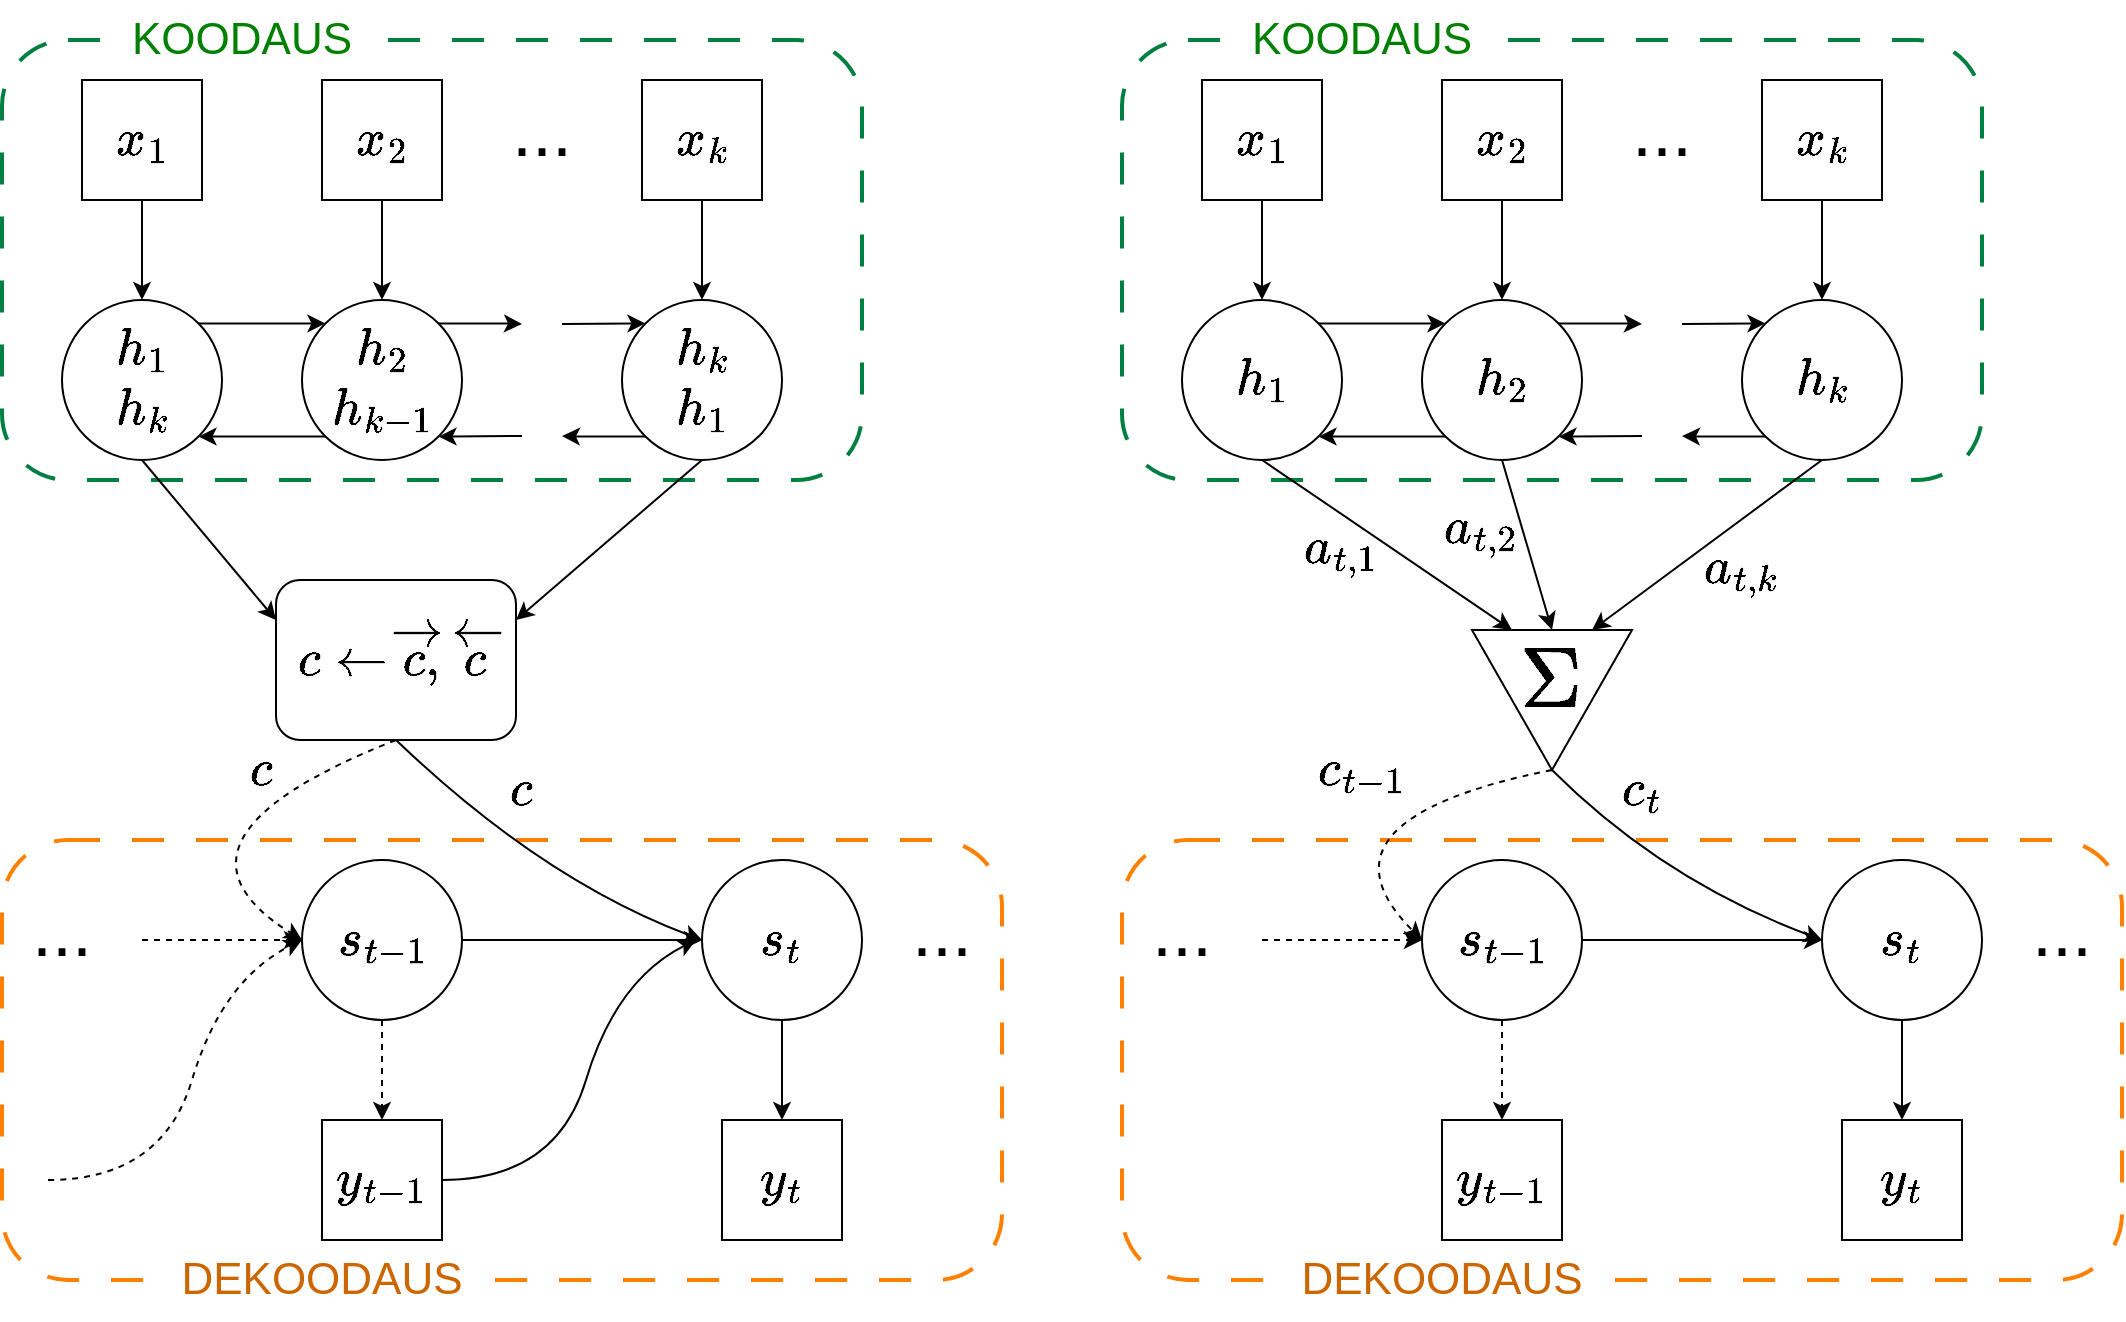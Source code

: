 <mxfile version="21.1.4" type="github">
  <diagram name="Sivu-1" id="yN03_GWLSGMEfT3TjBCk">
    <mxGraphModel dx="1588" dy="844" grid="1" gridSize="10" guides="1" tooltips="1" connect="1" arrows="1" fold="1" page="1" pageScale="1" pageWidth="827" pageHeight="1169" math="1" shadow="0">
      <root>
        <mxCell id="0" />
        <mxCell id="1" parent="0" />
        <mxCell id="dgrJLuENhJAnlbSne9Uu-64" value="" style="rounded=1;whiteSpace=wrap;html=1;dashed=1;dashPattern=8 8;strokeColor=#ff8000;strokeWidth=2;fontSize=22;fillColor=none;" parent="1" vertex="1">
          <mxGeometry x="600" y="460" width="500" height="220" as="geometry" />
        </mxCell>
        <mxCell id="dgrJLuENhJAnlbSne9Uu-67" value="DEKOODAUS" style="text;html=1;strokeColor=none;fillColor=default;align=center;verticalAlign=middle;whiteSpace=wrap;rounded=0;fontSize=22;fontColor=#CC6600;" parent="1" vertex="1">
          <mxGeometry x="680" y="660" width="160" height="40" as="geometry" />
        </mxCell>
        <mxCell id="dgrJLuENhJAnlbSne9Uu-61" value="" style="rounded=1;whiteSpace=wrap;html=1;fontSize=22;dashed=1;dashPattern=8 8;strokeWidth=2;strokeColor=#008040;fillColor=none;" parent="1" vertex="1">
          <mxGeometry x="600" y="60" width="430" height="220" as="geometry" />
        </mxCell>
        <mxCell id="dgrJLuENhJAnlbSne9Uu-65" value="KOODAUS" style="text;html=1;strokeColor=none;fillColor=default;align=center;verticalAlign=middle;whiteSpace=wrap;rounded=0;fontSize=22;fontColor=#008000;" parent="1" vertex="1">
          <mxGeometry x="660" y="40" width="120" height="40" as="geometry" />
        </mxCell>
        <mxCell id="dgrJLuENhJAnlbSne9Uu-13" style="edgeStyle=orthogonalEdgeStyle;rounded=0;orthogonalLoop=1;jettySize=auto;html=1;exitX=1;exitY=0.5;exitDx=0;exitDy=0;entryX=1;entryY=0.5;entryDx=0;entryDy=0;entryPerimeter=0;fontSize=22;" parent="1" source="dgrJLuENhJAnlbSne9Uu-1" target="dgrJLuENhJAnlbSne9Uu-1" edge="1">
          <mxGeometry relative="1" as="geometry" />
        </mxCell>
        <mxCell id="dgrJLuENhJAnlbSne9Uu-19" style="edgeStyle=orthogonalEdgeStyle;rounded=0;orthogonalLoop=1;jettySize=auto;html=1;exitX=1;exitY=0;exitDx=0;exitDy=0;entryX=0;entryY=0;entryDx=0;entryDy=0;fontSize=22;" parent="1" source="dgrJLuENhJAnlbSne9Uu-1" target="dgrJLuENhJAnlbSne9Uu-2" edge="1">
          <mxGeometry relative="1" as="geometry" />
        </mxCell>
        <mxCell id="dgrJLuENhJAnlbSne9Uu-1" value="" style="ellipse;whiteSpace=wrap;html=1;aspect=fixed;fontSize=22;" parent="1" vertex="1">
          <mxGeometry x="630" y="190" width="80" height="80" as="geometry" />
        </mxCell>
        <mxCell id="dgrJLuENhJAnlbSne9Uu-20" style="edgeStyle=orthogonalEdgeStyle;rounded=0;orthogonalLoop=1;jettySize=auto;html=1;exitX=0;exitY=1;exitDx=0;exitDy=0;entryX=1;entryY=1;entryDx=0;entryDy=0;fontSize=22;" parent="1" source="dgrJLuENhJAnlbSne9Uu-2" target="dgrJLuENhJAnlbSne9Uu-1" edge="1">
          <mxGeometry relative="1" as="geometry" />
        </mxCell>
        <mxCell id="dgrJLuENhJAnlbSne9Uu-21" style="edgeStyle=orthogonalEdgeStyle;rounded=0;orthogonalLoop=1;jettySize=auto;html=1;exitX=1;exitY=0;exitDx=0;exitDy=0;fontSize=22;" parent="1" source="dgrJLuENhJAnlbSne9Uu-2" edge="1">
          <mxGeometry relative="1" as="geometry">
            <mxPoint x="860" y="202" as="targetPoint" />
          </mxGeometry>
        </mxCell>
        <mxCell id="dgrJLuENhJAnlbSne9Uu-2" value="" style="ellipse;whiteSpace=wrap;html=1;aspect=fixed;fontSize=22;" parent="1" vertex="1">
          <mxGeometry x="750" y="190" width="80" height="80" as="geometry" />
        </mxCell>
        <mxCell id="dgrJLuENhJAnlbSne9Uu-29" style="edgeStyle=orthogonalEdgeStyle;rounded=0;orthogonalLoop=1;jettySize=auto;html=1;exitX=0.5;exitY=1;exitDx=0;exitDy=0;entryX=0.5;entryY=0;entryDx=0;entryDy=0;fontSize=36;dashed=1;" parent="1" source="dgrJLuENhJAnlbSne9Uu-4" target="dgrJLuENhJAnlbSne9Uu-10" edge="1">
          <mxGeometry relative="1" as="geometry" />
        </mxCell>
        <mxCell id="dgrJLuENhJAnlbSne9Uu-31" style="edgeStyle=orthogonalEdgeStyle;rounded=0;orthogonalLoop=1;jettySize=auto;html=1;exitX=1;exitY=0.5;exitDx=0;exitDy=0;entryX=0;entryY=0.5;entryDx=0;entryDy=0;fontSize=36;" parent="1" source="dgrJLuENhJAnlbSne9Uu-4" target="dgrJLuENhJAnlbSne9Uu-5" edge="1">
          <mxGeometry relative="1" as="geometry" />
        </mxCell>
        <mxCell id="dgrJLuENhJAnlbSne9Uu-4" value="" style="ellipse;whiteSpace=wrap;html=1;aspect=fixed;" parent="1" vertex="1">
          <mxGeometry x="750" y="470" width="80" height="80" as="geometry" />
        </mxCell>
        <mxCell id="dgrJLuENhJAnlbSne9Uu-30" style="edgeStyle=orthogonalEdgeStyle;rounded=0;orthogonalLoop=1;jettySize=auto;html=1;exitX=0.5;exitY=1;exitDx=0;exitDy=0;entryX=0.5;entryY=0;entryDx=0;entryDy=0;fontSize=36;" parent="1" source="dgrJLuENhJAnlbSne9Uu-5" target="dgrJLuENhJAnlbSne9Uu-9" edge="1">
          <mxGeometry relative="1" as="geometry" />
        </mxCell>
        <mxCell id="dgrJLuENhJAnlbSne9Uu-5" value="" style="ellipse;whiteSpace=wrap;html=1;aspect=fixed;" parent="1" vertex="1">
          <mxGeometry x="950" y="470" width="80" height="80" as="geometry" />
        </mxCell>
        <mxCell id="dgrJLuENhJAnlbSne9Uu-11" style="edgeStyle=orthogonalEdgeStyle;rounded=0;orthogonalLoop=1;jettySize=auto;html=1;exitX=0.5;exitY=1;exitDx=0;exitDy=0;entryX=0.5;entryY=0;entryDx=0;entryDy=0;fontSize=22;" parent="1" source="dgrJLuENhJAnlbSne9Uu-7" target="dgrJLuENhJAnlbSne9Uu-1" edge="1">
          <mxGeometry relative="1" as="geometry" />
        </mxCell>
        <mxCell id="dgrJLuENhJAnlbSne9Uu-7" value="" style="whiteSpace=wrap;html=1;aspect=fixed;fontSize=22;" parent="1" vertex="1">
          <mxGeometry x="640" y="80" width="60" height="60" as="geometry" />
        </mxCell>
        <mxCell id="dgrJLuENhJAnlbSne9Uu-12" style="edgeStyle=orthogonalEdgeStyle;rounded=0;orthogonalLoop=1;jettySize=auto;html=1;exitX=0.5;exitY=1;exitDx=0;exitDy=0;entryX=0.5;entryY=0;entryDx=0;entryDy=0;fontSize=22;" parent="1" source="dgrJLuENhJAnlbSne9Uu-8" target="dgrJLuENhJAnlbSne9Uu-2" edge="1">
          <mxGeometry relative="1" as="geometry" />
        </mxCell>
        <mxCell id="dgrJLuENhJAnlbSne9Uu-8" value="" style="whiteSpace=wrap;html=1;aspect=fixed;fontSize=22;" parent="1" vertex="1">
          <mxGeometry x="760" y="80" width="60" height="60" as="geometry" />
        </mxCell>
        <mxCell id="dgrJLuENhJAnlbSne9Uu-9" value="" style="whiteSpace=wrap;html=1;aspect=fixed;fontSize=22;" parent="1" vertex="1">
          <mxGeometry x="960" y="600" width="60" height="60" as="geometry" />
        </mxCell>
        <mxCell id="dgrJLuENhJAnlbSne9Uu-10" value="" style="whiteSpace=wrap;html=1;aspect=fixed;fontSize=22;" parent="1" vertex="1">
          <mxGeometry x="760" y="600" width="60" height="60" as="geometry" />
        </mxCell>
        <mxCell id="dgrJLuENhJAnlbSne9Uu-18" style="edgeStyle=orthogonalEdgeStyle;rounded=0;orthogonalLoop=1;jettySize=auto;html=1;exitX=0.5;exitY=1;exitDx=0;exitDy=0;entryX=0.5;entryY=0;entryDx=0;entryDy=0;fontSize=22;" parent="1" source="dgrJLuENhJAnlbSne9Uu-15" target="dgrJLuENhJAnlbSne9Uu-17" edge="1">
          <mxGeometry relative="1" as="geometry" />
        </mxCell>
        <mxCell id="dgrJLuENhJAnlbSne9Uu-15" value="" style="whiteSpace=wrap;html=1;aspect=fixed;fontSize=22;" parent="1" vertex="1">
          <mxGeometry x="920" y="80" width="60" height="60" as="geometry" />
        </mxCell>
        <mxCell id="dgrJLuENhJAnlbSne9Uu-16" value="&lt;font style=&quot;font-size: 36px;&quot;&gt;...&lt;/font&gt;" style="text;html=1;strokeColor=none;fillColor=none;align=center;verticalAlign=middle;whiteSpace=wrap;rounded=0;fontSize=36;" parent="1" vertex="1">
          <mxGeometry x="840" y="90" width="60" height="30" as="geometry" />
        </mxCell>
        <mxCell id="dgrJLuENhJAnlbSne9Uu-22" style="edgeStyle=orthogonalEdgeStyle;rounded=0;orthogonalLoop=1;jettySize=auto;html=1;exitX=0;exitY=1;exitDx=0;exitDy=0;fontSize=22;" parent="1" source="dgrJLuENhJAnlbSne9Uu-17" edge="1">
          <mxGeometry relative="1" as="geometry">
            <mxPoint x="880" y="258" as="targetPoint" />
          </mxGeometry>
        </mxCell>
        <mxCell id="dgrJLuENhJAnlbSne9Uu-17" value="" style="ellipse;whiteSpace=wrap;html=1;aspect=fixed;fontSize=22;" parent="1" vertex="1">
          <mxGeometry x="910" y="190" width="80" height="80" as="geometry" />
        </mxCell>
        <mxCell id="dgrJLuENhJAnlbSne9Uu-24" value="" style="endArrow=classic;html=1;rounded=0;fontSize=22;entryX=1;entryY=1;entryDx=0;entryDy=0;" parent="1" target="dgrJLuENhJAnlbSne9Uu-2" edge="1">
          <mxGeometry width="50" height="50" relative="1" as="geometry">
            <mxPoint x="860" y="258" as="sourcePoint" />
            <mxPoint x="1030" y="160" as="targetPoint" />
          </mxGeometry>
        </mxCell>
        <mxCell id="dgrJLuENhJAnlbSne9Uu-25" value="" style="endArrow=classic;html=1;rounded=0;fontSize=22;entryX=0;entryY=0;entryDx=0;entryDy=0;" parent="1" target="dgrJLuENhJAnlbSne9Uu-17" edge="1">
          <mxGeometry width="50" height="50" relative="1" as="geometry">
            <mxPoint x="880" y="202" as="sourcePoint" />
            <mxPoint x="1030" y="160" as="targetPoint" />
          </mxGeometry>
        </mxCell>
        <mxCell id="dgrJLuENhJAnlbSne9Uu-27" value="" style="triangle;whiteSpace=wrap;html=1;fontSize=36;rotation=90;" parent="1" vertex="1">
          <mxGeometry x="780" y="350" width="70" height="80" as="geometry" />
        </mxCell>
        <mxCell id="dgrJLuENhJAnlbSne9Uu-33" value="" style="curved=1;endArrow=classic;html=1;rounded=0;fontSize=36;exitX=1;exitY=0.5;exitDx=0;exitDy=0;entryX=0;entryY=0.5;entryDx=0;entryDy=0;" parent="1" source="dgrJLuENhJAnlbSne9Uu-27" target="dgrJLuENhJAnlbSne9Uu-5" edge="1">
          <mxGeometry width="50" height="50" relative="1" as="geometry">
            <mxPoint x="820" y="420" as="sourcePoint" />
            <mxPoint x="1120" y="370" as="targetPoint" />
            <Array as="points">
              <mxPoint x="870" y="480" />
            </Array>
          </mxGeometry>
        </mxCell>
        <mxCell id="dgrJLuENhJAnlbSne9Uu-35" value="" style="endArrow=classic;html=1;rounded=0;fontSize=36;exitX=0.5;exitY=1;exitDx=0;exitDy=0;entryX=0;entryY=0.75;entryDx=0;entryDy=0;" parent="1" source="dgrJLuENhJAnlbSne9Uu-1" target="dgrJLuENhJAnlbSne9Uu-27" edge="1">
          <mxGeometry width="50" height="50" relative="1" as="geometry">
            <mxPoint x="900" y="420" as="sourcePoint" />
            <mxPoint x="950" y="370" as="targetPoint" />
          </mxGeometry>
        </mxCell>
        <mxCell id="dgrJLuENhJAnlbSne9Uu-36" value="" style="endArrow=classic;html=1;rounded=0;fontSize=36;exitX=0.5;exitY=1;exitDx=0;exitDy=0;entryX=0;entryY=0.5;entryDx=0;entryDy=0;" parent="1" source="dgrJLuENhJAnlbSne9Uu-2" target="dgrJLuENhJAnlbSne9Uu-27" edge="1">
          <mxGeometry width="50" height="50" relative="1" as="geometry">
            <mxPoint x="900" y="420" as="sourcePoint" />
            <mxPoint x="950" y="370" as="targetPoint" />
          </mxGeometry>
        </mxCell>
        <mxCell id="dgrJLuENhJAnlbSne9Uu-37" value="" style="endArrow=classic;html=1;rounded=0;fontSize=36;exitX=0.5;exitY=1;exitDx=0;exitDy=0;entryX=0;entryY=0.25;entryDx=0;entryDy=0;" parent="1" source="dgrJLuENhJAnlbSne9Uu-17" target="dgrJLuENhJAnlbSne9Uu-27" edge="1">
          <mxGeometry width="50" height="50" relative="1" as="geometry">
            <mxPoint x="900" y="420" as="sourcePoint" />
            <mxPoint x="950" y="370" as="targetPoint" />
          </mxGeometry>
        </mxCell>
        <mxCell id="dgrJLuENhJAnlbSne9Uu-39" value="$$\Sigma$$" style="text;html=1;strokeColor=none;fillColor=none;align=center;verticalAlign=middle;whiteSpace=wrap;rounded=0;fontSize=36;" parent="1" vertex="1">
          <mxGeometry x="785" y="365" width="60" height="30" as="geometry" />
        </mxCell>
        <mxCell id="dgrJLuENhJAnlbSne9Uu-40" value="" style="endArrow=classic;html=1;rounded=0;fontSize=36;entryX=0;entryY=0.5;entryDx=0;entryDy=0;dashed=1;" parent="1" target="dgrJLuENhJAnlbSne9Uu-4" edge="1">
          <mxGeometry width="50" height="50" relative="1" as="geometry">
            <mxPoint x="670" y="510" as="sourcePoint" />
            <mxPoint x="950" y="370" as="targetPoint" />
          </mxGeometry>
        </mxCell>
        <mxCell id="dgrJLuENhJAnlbSne9Uu-41" value="&lt;font style=&quot;font-size: 36px;&quot;&gt;...&lt;/font&gt;" style="text;html=1;strokeColor=none;fillColor=none;align=center;verticalAlign=middle;whiteSpace=wrap;rounded=0;" parent="1" vertex="1">
          <mxGeometry x="600" y="490" width="60" height="30" as="geometry" />
        </mxCell>
        <mxCell id="dgrJLuENhJAnlbSne9Uu-42" value="&lt;font style=&quot;font-size: 36px;&quot;&gt;...&lt;/font&gt;" style="text;html=1;strokeColor=none;fillColor=none;align=center;verticalAlign=middle;whiteSpace=wrap;rounded=0;" parent="1" vertex="1">
          <mxGeometry x="1040" y="490" width="60" height="30" as="geometry" />
        </mxCell>
        <mxCell id="dgrJLuENhJAnlbSne9Uu-43" value="&lt;div style=&quot;font-size: 22px;&quot;&gt;$$x_1$$&lt;/div&gt;" style="text;html=1;strokeColor=none;fillColor=none;align=center;verticalAlign=middle;whiteSpace=wrap;rounded=0;fontSize=22;" parent="1" vertex="1">
          <mxGeometry x="640" y="95" width="60" height="30" as="geometry" />
        </mxCell>
        <mxCell id="dgrJLuENhJAnlbSne9Uu-44" value="&lt;div style=&quot;font-size: 22px;&quot;&gt;$$x_2$$&lt;/div&gt;" style="text;html=1;strokeColor=none;fillColor=none;align=center;verticalAlign=middle;whiteSpace=wrap;rounded=0;fontSize=22;" parent="1" vertex="1">
          <mxGeometry x="760" y="95" width="60" height="30" as="geometry" />
        </mxCell>
        <mxCell id="dgrJLuENhJAnlbSne9Uu-45" value="&lt;div style=&quot;font-size: 22px;&quot;&gt;$$x_k$$&lt;/div&gt;" style="text;html=1;strokeColor=none;fillColor=none;align=center;verticalAlign=middle;whiteSpace=wrap;rounded=0;fontSize=22;" parent="1" vertex="1">
          <mxGeometry x="920" y="95" width="60" height="30" as="geometry" />
        </mxCell>
        <mxCell id="dgrJLuENhJAnlbSne9Uu-46" value="&lt;div style=&quot;font-size: 22px;&quot;&gt;$$y_{t-1}$$&lt;/div&gt;" style="text;html=1;strokeColor=none;fillColor=none;align=center;verticalAlign=middle;whiteSpace=wrap;rounded=0;fontSize=22;" parent="1" vertex="1">
          <mxGeometry x="760" y="615" width="60" height="30" as="geometry" />
        </mxCell>
        <mxCell id="dgrJLuENhJAnlbSne9Uu-47" value="&lt;div style=&quot;font-size: 22px;&quot;&gt;$$y_t$$&lt;/div&gt;" style="text;html=1;strokeColor=none;fillColor=none;align=center;verticalAlign=middle;whiteSpace=wrap;rounded=0;fontSize=22;" parent="1" vertex="1">
          <mxGeometry x="960" y="615" width="60" height="30" as="geometry" />
        </mxCell>
        <mxCell id="dgrJLuENhJAnlbSne9Uu-48" value="&lt;div style=&quot;font-size: 22px;&quot;&gt;$$h_1$$&lt;/div&gt;" style="text;html=1;strokeColor=none;fillColor=none;align=center;verticalAlign=middle;whiteSpace=wrap;rounded=0;fontSize=22;" parent="1" vertex="1">
          <mxGeometry x="640" y="215" width="60" height="30" as="geometry" />
        </mxCell>
        <mxCell id="dgrJLuENhJAnlbSne9Uu-53" value="&lt;div style=&quot;font-size: 22px;&quot;&gt;$$h_2$$&lt;/div&gt;" style="text;html=1;strokeColor=none;fillColor=none;align=center;verticalAlign=middle;whiteSpace=wrap;rounded=0;fontSize=22;" parent="1" vertex="1">
          <mxGeometry x="760" y="215" width="60" height="30" as="geometry" />
        </mxCell>
        <mxCell id="dgrJLuENhJAnlbSne9Uu-54" value="&lt;div style=&quot;font-size: 22px;&quot;&gt;$$h_k$$&lt;/div&gt;" style="text;html=1;strokeColor=none;fillColor=none;align=center;verticalAlign=middle;whiteSpace=wrap;rounded=0;fontSize=22;" parent="1" vertex="1">
          <mxGeometry x="920" y="215" width="60" height="30" as="geometry" />
        </mxCell>
        <mxCell id="dgrJLuENhJAnlbSne9Uu-55" value="&lt;div style=&quot;font-size: 22px;&quot;&gt;$$a_{t,1}$$&lt;/div&gt;" style="text;html=1;strokeColor=none;fillColor=none;align=center;verticalAlign=middle;whiteSpace=wrap;rounded=0;fontSize=22;" parent="1" vertex="1">
          <mxGeometry x="680" y="300" width="60" height="30" as="geometry" />
        </mxCell>
        <mxCell id="dgrJLuENhJAnlbSne9Uu-56" value="&lt;div style=&quot;font-size: 22px;&quot;&gt;$$a_{t,2}$$&lt;/div&gt;" style="text;html=1;strokeColor=none;fillColor=none;align=center;verticalAlign=middle;whiteSpace=wrap;rounded=0;fontSize=22;" parent="1" vertex="1">
          <mxGeometry x="750" y="290" width="60" height="30" as="geometry" />
        </mxCell>
        <mxCell id="dgrJLuENhJAnlbSne9Uu-57" value="&lt;div style=&quot;font-size: 22px;&quot;&gt;$$a_{t,k}$$&lt;/div&gt;" style="text;html=1;strokeColor=none;fillColor=none;align=center;verticalAlign=middle;whiteSpace=wrap;rounded=0;fontSize=22;" parent="1" vertex="1">
          <mxGeometry x="880" y="310" width="60" height="30" as="geometry" />
        </mxCell>
        <mxCell id="dgrJLuENhJAnlbSne9Uu-58" value="&lt;div style=&quot;font-size: 22px;&quot;&gt;$$s_{t-1}$$&lt;/div&gt;" style="text;html=1;strokeColor=none;fillColor=none;align=center;verticalAlign=middle;whiteSpace=wrap;rounded=0;fontSize=22;" parent="1" vertex="1">
          <mxGeometry x="760" y="495" width="60" height="30" as="geometry" />
        </mxCell>
        <mxCell id="dgrJLuENhJAnlbSne9Uu-59" value="&lt;div style=&quot;font-size: 22px;&quot;&gt;$$s_{t-1}$$&lt;/div&gt;" style="text;html=1;strokeColor=none;fillColor=none;align=center;verticalAlign=middle;whiteSpace=wrap;rounded=0;fontSize=22;" parent="1" vertex="1">
          <mxGeometry x="760" y="495" width="60" height="30" as="geometry" />
        </mxCell>
        <mxCell id="dgrJLuENhJAnlbSne9Uu-60" value="&lt;div style=&quot;font-size: 22px;&quot;&gt;$$s_{t}$$&lt;/div&gt;" style="text;html=1;strokeColor=none;fillColor=none;align=center;verticalAlign=middle;whiteSpace=wrap;rounded=0;fontSize=22;" parent="1" vertex="1">
          <mxGeometry x="960" y="495" width="60" height="30" as="geometry" />
        </mxCell>
        <mxCell id="Pj8kKhnzpt524vXjF_SM-5" value="&lt;div style=&quot;font-size: 22px;&quot;&gt;$$c_t$$&lt;/div&gt;" style="text;html=1;strokeColor=none;fillColor=none;align=center;verticalAlign=middle;whiteSpace=wrap;rounded=0;fontSize=22;" parent="1" vertex="1">
          <mxGeometry x="830" y="420" width="60" height="30" as="geometry" />
        </mxCell>
        <mxCell id="L3XUd2rikfQ69vlYNFq4-1" value="" style="rounded=1;whiteSpace=wrap;html=1;dashed=1;dashPattern=8 8;strokeColor=#ff8000;strokeWidth=2;fontSize=22;fillColor=none;" vertex="1" parent="1">
          <mxGeometry x="40" y="460" width="500" height="220" as="geometry" />
        </mxCell>
        <mxCell id="L3XUd2rikfQ69vlYNFq4-2" value="DEKOODAUS" style="text;html=1;strokeColor=none;fillColor=default;align=center;verticalAlign=middle;whiteSpace=wrap;rounded=0;fontSize=22;fontColor=#CC6600;" vertex="1" parent="1">
          <mxGeometry x="120" y="660" width="160" height="40" as="geometry" />
        </mxCell>
        <mxCell id="L3XUd2rikfQ69vlYNFq4-3" value="" style="rounded=1;whiteSpace=wrap;html=1;fontSize=22;dashed=1;dashPattern=8 8;strokeWidth=2;strokeColor=#008040;fillColor=none;" vertex="1" parent="1">
          <mxGeometry x="40" y="60" width="430" height="220" as="geometry" />
        </mxCell>
        <mxCell id="L3XUd2rikfQ69vlYNFq4-4" value="KOODAUS" style="text;html=1;strokeColor=none;fillColor=default;align=center;verticalAlign=middle;whiteSpace=wrap;rounded=0;fontSize=22;fontColor=#008000;" vertex="1" parent="1">
          <mxGeometry x="100" y="40" width="120" height="40" as="geometry" />
        </mxCell>
        <mxCell id="L3XUd2rikfQ69vlYNFq4-5" style="edgeStyle=orthogonalEdgeStyle;rounded=0;orthogonalLoop=1;jettySize=auto;html=1;exitX=1;exitY=0.5;exitDx=0;exitDy=0;entryX=1;entryY=0.5;entryDx=0;entryDy=0;entryPerimeter=0;fontSize=22;" edge="1" parent="1" source="L3XUd2rikfQ69vlYNFq4-7" target="L3XUd2rikfQ69vlYNFq4-7">
          <mxGeometry relative="1" as="geometry" />
        </mxCell>
        <mxCell id="L3XUd2rikfQ69vlYNFq4-6" style="edgeStyle=orthogonalEdgeStyle;rounded=0;orthogonalLoop=1;jettySize=auto;html=1;exitX=1;exitY=0;exitDx=0;exitDy=0;entryX=0;entryY=0;entryDx=0;entryDy=0;fontSize=22;" edge="1" parent="1" source="L3XUd2rikfQ69vlYNFq4-7" target="L3XUd2rikfQ69vlYNFq4-10">
          <mxGeometry relative="1" as="geometry" />
        </mxCell>
        <mxCell id="L3XUd2rikfQ69vlYNFq4-7" value="" style="ellipse;whiteSpace=wrap;html=1;aspect=fixed;fontSize=22;" vertex="1" parent="1">
          <mxGeometry x="70" y="190" width="80" height="80" as="geometry" />
        </mxCell>
        <mxCell id="L3XUd2rikfQ69vlYNFq4-8" style="edgeStyle=orthogonalEdgeStyle;rounded=0;orthogonalLoop=1;jettySize=auto;html=1;exitX=0;exitY=1;exitDx=0;exitDy=0;entryX=1;entryY=1;entryDx=0;entryDy=0;fontSize=22;" edge="1" parent="1" source="L3XUd2rikfQ69vlYNFq4-10" target="L3XUd2rikfQ69vlYNFq4-7">
          <mxGeometry relative="1" as="geometry" />
        </mxCell>
        <mxCell id="L3XUd2rikfQ69vlYNFq4-9" style="edgeStyle=orthogonalEdgeStyle;rounded=0;orthogonalLoop=1;jettySize=auto;html=1;exitX=1;exitY=0;exitDx=0;exitDy=0;fontSize=22;" edge="1" parent="1" source="L3XUd2rikfQ69vlYNFq4-10">
          <mxGeometry relative="1" as="geometry">
            <mxPoint x="300" y="202" as="targetPoint" />
          </mxGeometry>
        </mxCell>
        <mxCell id="L3XUd2rikfQ69vlYNFq4-10" value="" style="ellipse;whiteSpace=wrap;html=1;aspect=fixed;fontSize=22;" vertex="1" parent="1">
          <mxGeometry x="190" y="190" width="80" height="80" as="geometry" />
        </mxCell>
        <mxCell id="L3XUd2rikfQ69vlYNFq4-11" style="edgeStyle=orthogonalEdgeStyle;rounded=0;orthogonalLoop=1;jettySize=auto;html=1;exitX=0.5;exitY=1;exitDx=0;exitDy=0;entryX=0.5;entryY=0;entryDx=0;entryDy=0;fontSize=36;dashed=1;" edge="1" parent="1" source="L3XUd2rikfQ69vlYNFq4-13" target="L3XUd2rikfQ69vlYNFq4-21">
          <mxGeometry relative="1" as="geometry" />
        </mxCell>
        <mxCell id="L3XUd2rikfQ69vlYNFq4-12" style="edgeStyle=orthogonalEdgeStyle;rounded=0;orthogonalLoop=1;jettySize=auto;html=1;exitX=1;exitY=0.5;exitDx=0;exitDy=0;entryX=0;entryY=0.5;entryDx=0;entryDy=0;fontSize=36;" edge="1" parent="1" source="L3XUd2rikfQ69vlYNFq4-13" target="L3XUd2rikfQ69vlYNFq4-15">
          <mxGeometry relative="1" as="geometry" />
        </mxCell>
        <mxCell id="L3XUd2rikfQ69vlYNFq4-13" value="" style="ellipse;whiteSpace=wrap;html=1;aspect=fixed;" vertex="1" parent="1">
          <mxGeometry x="190" y="470" width="80" height="80" as="geometry" />
        </mxCell>
        <mxCell id="L3XUd2rikfQ69vlYNFq4-14" style="edgeStyle=orthogonalEdgeStyle;rounded=0;orthogonalLoop=1;jettySize=auto;html=1;exitX=0.5;exitY=1;exitDx=0;exitDy=0;entryX=0.5;entryY=0;entryDx=0;entryDy=0;fontSize=36;" edge="1" parent="1" source="L3XUd2rikfQ69vlYNFq4-15" target="L3XUd2rikfQ69vlYNFq4-20">
          <mxGeometry relative="1" as="geometry" />
        </mxCell>
        <mxCell id="L3XUd2rikfQ69vlYNFq4-15" value="" style="ellipse;whiteSpace=wrap;html=1;aspect=fixed;" vertex="1" parent="1">
          <mxGeometry x="390" y="470" width="80" height="80" as="geometry" />
        </mxCell>
        <mxCell id="L3XUd2rikfQ69vlYNFq4-16" style="edgeStyle=orthogonalEdgeStyle;rounded=0;orthogonalLoop=1;jettySize=auto;html=1;exitX=0.5;exitY=1;exitDx=0;exitDy=0;entryX=0.5;entryY=0;entryDx=0;entryDy=0;fontSize=22;" edge="1" parent="1" source="L3XUd2rikfQ69vlYNFq4-17" target="L3XUd2rikfQ69vlYNFq4-7">
          <mxGeometry relative="1" as="geometry" />
        </mxCell>
        <mxCell id="L3XUd2rikfQ69vlYNFq4-17" value="" style="whiteSpace=wrap;html=1;aspect=fixed;fontSize=22;" vertex="1" parent="1">
          <mxGeometry x="80" y="80" width="60" height="60" as="geometry" />
        </mxCell>
        <mxCell id="L3XUd2rikfQ69vlYNFq4-18" style="edgeStyle=orthogonalEdgeStyle;rounded=0;orthogonalLoop=1;jettySize=auto;html=1;exitX=0.5;exitY=1;exitDx=0;exitDy=0;entryX=0.5;entryY=0;entryDx=0;entryDy=0;fontSize=22;" edge="1" parent="1" source="L3XUd2rikfQ69vlYNFq4-19" target="L3XUd2rikfQ69vlYNFq4-10">
          <mxGeometry relative="1" as="geometry" />
        </mxCell>
        <mxCell id="L3XUd2rikfQ69vlYNFq4-19" value="" style="whiteSpace=wrap;html=1;aspect=fixed;fontSize=22;" vertex="1" parent="1">
          <mxGeometry x="200" y="80" width="60" height="60" as="geometry" />
        </mxCell>
        <mxCell id="L3XUd2rikfQ69vlYNFq4-20" value="" style="whiteSpace=wrap;html=1;aspect=fixed;fontSize=22;" vertex="1" parent="1">
          <mxGeometry x="400" y="600" width="60" height="60" as="geometry" />
        </mxCell>
        <mxCell id="L3XUd2rikfQ69vlYNFq4-21" value="" style="whiteSpace=wrap;html=1;aspect=fixed;fontSize=22;" vertex="1" parent="1">
          <mxGeometry x="200" y="600" width="60" height="60" as="geometry" />
        </mxCell>
        <mxCell id="L3XUd2rikfQ69vlYNFq4-22" style="edgeStyle=orthogonalEdgeStyle;rounded=0;orthogonalLoop=1;jettySize=auto;html=1;exitX=0.5;exitY=1;exitDx=0;exitDy=0;entryX=0.5;entryY=0;entryDx=0;entryDy=0;fontSize=22;" edge="1" parent="1" source="L3XUd2rikfQ69vlYNFq4-23" target="L3XUd2rikfQ69vlYNFq4-26">
          <mxGeometry relative="1" as="geometry" />
        </mxCell>
        <mxCell id="L3XUd2rikfQ69vlYNFq4-23" value="" style="whiteSpace=wrap;html=1;aspect=fixed;fontSize=22;" vertex="1" parent="1">
          <mxGeometry x="360" y="80" width="60" height="60" as="geometry" />
        </mxCell>
        <mxCell id="L3XUd2rikfQ69vlYNFq4-24" value="&lt;font style=&quot;font-size: 36px;&quot;&gt;...&lt;/font&gt;" style="text;html=1;strokeColor=none;fillColor=none;align=center;verticalAlign=middle;whiteSpace=wrap;rounded=0;fontSize=36;" vertex="1" parent="1">
          <mxGeometry x="280" y="90" width="60" height="30" as="geometry" />
        </mxCell>
        <mxCell id="L3XUd2rikfQ69vlYNFq4-25" style="edgeStyle=orthogonalEdgeStyle;rounded=0;orthogonalLoop=1;jettySize=auto;html=1;exitX=0;exitY=1;exitDx=0;exitDy=0;fontSize=22;" edge="1" parent="1" source="L3XUd2rikfQ69vlYNFq4-26">
          <mxGeometry relative="1" as="geometry">
            <mxPoint x="320" y="258" as="targetPoint" />
          </mxGeometry>
        </mxCell>
        <mxCell id="L3XUd2rikfQ69vlYNFq4-26" value="" style="ellipse;whiteSpace=wrap;html=1;aspect=fixed;fontSize=22;" vertex="1" parent="1">
          <mxGeometry x="350" y="190" width="80" height="80" as="geometry" />
        </mxCell>
        <mxCell id="L3XUd2rikfQ69vlYNFq4-27" value="" style="endArrow=classic;html=1;rounded=0;fontSize=22;entryX=1;entryY=1;entryDx=0;entryDy=0;" edge="1" parent="1" target="L3XUd2rikfQ69vlYNFq4-10">
          <mxGeometry width="50" height="50" relative="1" as="geometry">
            <mxPoint x="300" y="258" as="sourcePoint" />
            <mxPoint x="470" y="160" as="targetPoint" />
          </mxGeometry>
        </mxCell>
        <mxCell id="L3XUd2rikfQ69vlYNFq4-28" value="" style="endArrow=classic;html=1;rounded=0;fontSize=22;entryX=0;entryY=0;entryDx=0;entryDy=0;" edge="1" parent="1" target="L3XUd2rikfQ69vlYNFq4-26">
          <mxGeometry width="50" height="50" relative="1" as="geometry">
            <mxPoint x="320" y="202" as="sourcePoint" />
            <mxPoint x="470" y="160" as="targetPoint" />
          </mxGeometry>
        </mxCell>
        <mxCell id="L3XUd2rikfQ69vlYNFq4-30" value="" style="curved=1;endArrow=classic;html=1;rounded=0;fontSize=36;exitX=0.5;exitY=1;exitDx=0;exitDy=0;entryX=0;entryY=0.5;entryDx=0;entryDy=0;" edge="1" parent="1" source="L3XUd2rikfQ69vlYNFq4-56" target="L3XUd2rikfQ69vlYNFq4-15">
          <mxGeometry width="50" height="50" relative="1" as="geometry">
            <mxPoint x="255" y="425" as="sourcePoint" />
            <mxPoint x="560" y="370" as="targetPoint" />
            <Array as="points">
              <mxPoint x="310" y="480" />
            </Array>
          </mxGeometry>
        </mxCell>
        <mxCell id="L3XUd2rikfQ69vlYNFq4-31" value="" style="endArrow=classic;html=1;rounded=0;fontSize=36;exitX=0.5;exitY=1;exitDx=0;exitDy=0;entryX=0;entryY=0.25;entryDx=0;entryDy=0;" edge="1" parent="1" source="L3XUd2rikfQ69vlYNFq4-7" target="L3XUd2rikfQ69vlYNFq4-56">
          <mxGeometry width="50" height="50" relative="1" as="geometry">
            <mxPoint x="340" y="420" as="sourcePoint" />
            <mxPoint x="167" y="350" as="targetPoint" />
          </mxGeometry>
        </mxCell>
        <mxCell id="L3XUd2rikfQ69vlYNFq4-33" value="" style="endArrow=classic;html=1;rounded=0;fontSize=36;exitX=0.5;exitY=1;exitDx=0;exitDy=0;entryX=1;entryY=0.25;entryDx=0;entryDy=0;" edge="1" parent="1" source="L3XUd2rikfQ69vlYNFq4-26" target="L3XUd2rikfQ69vlYNFq4-56">
          <mxGeometry width="50" height="50" relative="1" as="geometry">
            <mxPoint x="340" y="420" as="sourcePoint" />
            <mxPoint x="307" y="355" as="targetPoint" />
          </mxGeometry>
        </mxCell>
        <mxCell id="L3XUd2rikfQ69vlYNFq4-35" value="" style="endArrow=classic;html=1;rounded=0;dashed=1;fontSize=36;entryX=0;entryY=0.5;entryDx=0;entryDy=0;" edge="1" parent="1" target="L3XUd2rikfQ69vlYNFq4-13">
          <mxGeometry width="50" height="50" relative="1" as="geometry">
            <mxPoint x="110" y="510" as="sourcePoint" />
            <mxPoint x="390" y="370" as="targetPoint" />
          </mxGeometry>
        </mxCell>
        <mxCell id="L3XUd2rikfQ69vlYNFq4-36" value="&lt;font style=&quot;font-size: 36px;&quot;&gt;...&lt;/font&gt;" style="text;html=1;strokeColor=none;fillColor=none;align=center;verticalAlign=middle;whiteSpace=wrap;rounded=0;" vertex="1" parent="1">
          <mxGeometry x="40" y="490" width="60" height="30" as="geometry" />
        </mxCell>
        <mxCell id="L3XUd2rikfQ69vlYNFq4-37" value="&lt;font style=&quot;font-size: 36px;&quot;&gt;...&lt;/font&gt;" style="text;html=1;strokeColor=none;fillColor=none;align=center;verticalAlign=middle;whiteSpace=wrap;rounded=0;" vertex="1" parent="1">
          <mxGeometry x="480" y="490" width="60" height="30" as="geometry" />
        </mxCell>
        <mxCell id="L3XUd2rikfQ69vlYNFq4-38" value="&lt;div style=&quot;font-size: 22px;&quot;&gt;$$x_1$$&lt;/div&gt;" style="text;html=1;strokeColor=none;fillColor=none;align=center;verticalAlign=middle;whiteSpace=wrap;rounded=0;fontSize=22;" vertex="1" parent="1">
          <mxGeometry x="80" y="95" width="60" height="30" as="geometry" />
        </mxCell>
        <mxCell id="L3XUd2rikfQ69vlYNFq4-39" value="&lt;div style=&quot;font-size: 22px;&quot;&gt;$$x_2$$&lt;/div&gt;" style="text;html=1;strokeColor=none;fillColor=none;align=center;verticalAlign=middle;whiteSpace=wrap;rounded=0;fontSize=22;" vertex="1" parent="1">
          <mxGeometry x="200" y="95" width="60" height="30" as="geometry" />
        </mxCell>
        <mxCell id="L3XUd2rikfQ69vlYNFq4-40" value="&lt;div style=&quot;font-size: 22px;&quot;&gt;$$x_k$$&lt;/div&gt;" style="text;html=1;strokeColor=none;fillColor=none;align=center;verticalAlign=middle;whiteSpace=wrap;rounded=0;fontSize=22;" vertex="1" parent="1">
          <mxGeometry x="360" y="95" width="60" height="30" as="geometry" />
        </mxCell>
        <mxCell id="L3XUd2rikfQ69vlYNFq4-41" value="&lt;div style=&quot;font-size: 22px;&quot;&gt;$$y_{t-1}$$&lt;/div&gt;" style="text;html=1;strokeColor=none;fillColor=none;align=center;verticalAlign=middle;whiteSpace=wrap;rounded=0;fontSize=22;" vertex="1" parent="1">
          <mxGeometry x="200" y="615" width="60" height="30" as="geometry" />
        </mxCell>
        <mxCell id="L3XUd2rikfQ69vlYNFq4-42" value="&lt;div style=&quot;font-size: 22px;&quot;&gt;$$y_t$$&lt;/div&gt;" style="text;html=1;strokeColor=none;fillColor=none;align=center;verticalAlign=middle;whiteSpace=wrap;rounded=0;fontSize=22;" vertex="1" parent="1">
          <mxGeometry x="400" y="615" width="60" height="30" as="geometry" />
        </mxCell>
        <mxCell id="L3XUd2rikfQ69vlYNFq4-43" value="&lt;div style=&quot;font-size: 22px;&quot;&gt;$$h_1$$&lt;/div&gt;" style="text;html=1;strokeColor=none;fillColor=none;align=center;verticalAlign=middle;whiteSpace=wrap;rounded=0;fontSize=22;" vertex="1" parent="1">
          <mxGeometry x="80" y="200" width="60" height="30" as="geometry" />
        </mxCell>
        <mxCell id="L3XUd2rikfQ69vlYNFq4-44" value="&lt;div style=&quot;font-size: 22px;&quot;&gt;$$h_2$$&lt;/div&gt;" style="text;html=1;strokeColor=none;fillColor=none;align=center;verticalAlign=middle;whiteSpace=wrap;rounded=0;fontSize=22;" vertex="1" parent="1">
          <mxGeometry x="200" y="200" width="60" height="30" as="geometry" />
        </mxCell>
        <mxCell id="L3XUd2rikfQ69vlYNFq4-45" value="&lt;div style=&quot;font-size: 22px;&quot;&gt;$$h_k$$&lt;/div&gt;" style="text;html=1;strokeColor=none;fillColor=none;align=center;verticalAlign=middle;whiteSpace=wrap;rounded=0;fontSize=22;" vertex="1" parent="1">
          <mxGeometry x="360" y="200" width="60" height="30" as="geometry" />
        </mxCell>
        <mxCell id="L3XUd2rikfQ69vlYNFq4-49" value="&lt;div style=&quot;font-size: 22px;&quot;&gt;$$s_{t-1}$$&lt;/div&gt;" style="text;html=1;strokeColor=none;fillColor=none;align=center;verticalAlign=middle;whiteSpace=wrap;rounded=0;fontSize=22;" vertex="1" parent="1">
          <mxGeometry x="200" y="495" width="60" height="30" as="geometry" />
        </mxCell>
        <mxCell id="L3XUd2rikfQ69vlYNFq4-50" value="&lt;div style=&quot;font-size: 22px;&quot;&gt;$$s_{t-1}$$&lt;/div&gt;" style="text;html=1;strokeColor=none;fillColor=none;align=center;verticalAlign=middle;whiteSpace=wrap;rounded=0;fontSize=22;" vertex="1" parent="1">
          <mxGeometry x="200" y="495" width="60" height="30" as="geometry" />
        </mxCell>
        <mxCell id="L3XUd2rikfQ69vlYNFq4-51" value="&lt;div style=&quot;font-size: 22px;&quot;&gt;$$s_{t}$$&lt;/div&gt;" style="text;html=1;strokeColor=none;fillColor=none;align=center;verticalAlign=middle;whiteSpace=wrap;rounded=0;fontSize=22;" vertex="1" parent="1">
          <mxGeometry x="400" y="495" width="60" height="30" as="geometry" />
        </mxCell>
        <mxCell id="L3XUd2rikfQ69vlYNFq4-52" value="&lt;div style=&quot;font-size: 22px;&quot;&gt;$$c$$&lt;/div&gt;" style="text;html=1;strokeColor=none;fillColor=none;align=center;verticalAlign=middle;whiteSpace=wrap;rounded=0;fontSize=22;" vertex="1" parent="1">
          <mxGeometry x="270" y="420" width="60" height="30" as="geometry" />
        </mxCell>
        <mxCell id="L3XUd2rikfQ69vlYNFq4-53" value="&lt;div style=&quot;font-size: 22px;&quot;&gt;$$h_k$$&lt;/div&gt;" style="text;html=1;strokeColor=none;fillColor=none;align=center;verticalAlign=middle;whiteSpace=wrap;rounded=0;fontSize=22;" vertex="1" parent="1">
          <mxGeometry x="80" y="230" width="60" height="30" as="geometry" />
        </mxCell>
        <mxCell id="L3XUd2rikfQ69vlYNFq4-54" value="&lt;div style=&quot;font-size: 22px;&quot;&gt;$$h_1$$&lt;/div&gt;" style="text;html=1;strokeColor=none;fillColor=none;align=center;verticalAlign=middle;whiteSpace=wrap;rounded=0;fontSize=22;" vertex="1" parent="1">
          <mxGeometry x="360" y="230" width="60" height="30" as="geometry" />
        </mxCell>
        <mxCell id="L3XUd2rikfQ69vlYNFq4-55" value="&lt;div style=&quot;font-size: 22px;&quot;&gt;$$h_{k-1}$$&lt;/div&gt;" style="text;html=1;strokeColor=none;fillColor=none;align=center;verticalAlign=middle;whiteSpace=wrap;rounded=0;fontSize=22;" vertex="1" parent="1">
          <mxGeometry x="200" y="230" width="60" height="30" as="geometry" />
        </mxCell>
        <mxCell id="L3XUd2rikfQ69vlYNFq4-58" value="" style="group" vertex="1" connectable="0" parent="1">
          <mxGeometry x="177" y="330" width="120" height="80" as="geometry" />
        </mxCell>
        <mxCell id="L3XUd2rikfQ69vlYNFq4-56" value="" style="rounded=1;whiteSpace=wrap;html=1;" vertex="1" parent="L3XUd2rikfQ69vlYNFq4-58">
          <mxGeometry width="120" height="80" as="geometry" />
        </mxCell>
        <mxCell id="L3XUd2rikfQ69vlYNFq4-57" value="&lt;font style=&quot;font-size: 22px;&quot;&gt;$$c \leftarrow \overrightarrow{c}, \overleftarrow{c}$$&lt;/font&gt;" style="text;html=1;strokeColor=none;fillColor=none;align=center;verticalAlign=middle;whiteSpace=wrap;rounded=0;" vertex="1" parent="L3XUd2rikfQ69vlYNFq4-58">
          <mxGeometry x="33" y="20" width="60" height="30" as="geometry" />
        </mxCell>
        <mxCell id="L3XUd2rikfQ69vlYNFq4-59" value="" style="curved=1;endArrow=classic;html=1;rounded=0;" edge="1" parent="1">
          <mxGeometry width="50" height="50" relative="1" as="geometry">
            <mxPoint x="260" y="630" as="sourcePoint" />
            <mxPoint x="387" y="510" as="targetPoint" />
            <Array as="points">
              <mxPoint x="317" y="630" />
              <mxPoint x="347" y="530" />
            </Array>
          </mxGeometry>
        </mxCell>
        <mxCell id="L3XUd2rikfQ69vlYNFq4-60" value="" style="curved=1;endArrow=classic;html=1;dashed=1;rounded=0;" edge="1" parent="1">
          <mxGeometry width="50" height="50" relative="1" as="geometry">
            <mxPoint x="63" y="630" as="sourcePoint" />
            <mxPoint x="190" y="510" as="targetPoint" />
            <Array as="points">
              <mxPoint x="120" y="630" />
              <mxPoint x="150" y="530" />
            </Array>
          </mxGeometry>
        </mxCell>
        <mxCell id="L3XUd2rikfQ69vlYNFq4-62" value="" style="curved=1;endArrow=classic;dashed=1;html=1;rounded=0;fontSize=36;exitX=0.5;exitY=1;exitDx=0;exitDy=0;entryX=0;entryY=0.5;entryDx=0;entryDy=0;" edge="1" parent="1" source="L3XUd2rikfQ69vlYNFq4-56" target="L3XUd2rikfQ69vlYNFq4-13">
          <mxGeometry width="50" height="50" relative="1" as="geometry">
            <mxPoint x="207" y="425" as="sourcePoint" />
            <mxPoint x="360" y="525" as="targetPoint" />
            <Array as="points">
              <mxPoint x="110" y="460" />
            </Array>
          </mxGeometry>
        </mxCell>
        <mxCell id="L3XUd2rikfQ69vlYNFq4-63" value="&lt;div style=&quot;font-size: 22px;&quot;&gt;$$c$$&lt;/div&gt;" style="text;html=1;strokeColor=none;fillColor=none;align=center;verticalAlign=middle;whiteSpace=wrap;rounded=0;fontSize=22;" vertex="1" parent="1">
          <mxGeometry x="140" y="410" width="60" height="30" as="geometry" />
        </mxCell>
        <mxCell id="L3XUd2rikfQ69vlYNFq4-66" value="" style="curved=1;endArrow=classic;html=1;rounded=0;exitX=1;exitY=0.5;exitDx=0;exitDy=0;entryX=0;entryY=0.5;entryDx=0;entryDy=0;dashed=1;" edge="1" parent="1" source="dgrJLuENhJAnlbSne9Uu-27" target="dgrJLuENhJAnlbSne9Uu-4">
          <mxGeometry width="50" height="50" relative="1" as="geometry">
            <mxPoint x="810" y="430" as="sourcePoint" />
            <mxPoint x="760" y="480" as="targetPoint" />
            <Array as="points">
              <mxPoint x="690" y="450" />
            </Array>
          </mxGeometry>
        </mxCell>
        <mxCell id="L3XUd2rikfQ69vlYNFq4-67" value="&lt;div style=&quot;font-size: 22px;&quot;&gt;$$c_{t-1}$$&lt;/div&gt;" style="text;html=1;strokeColor=none;fillColor=none;align=center;verticalAlign=middle;whiteSpace=wrap;rounded=0;fontSize=22;" vertex="1" parent="1">
          <mxGeometry x="690" y="410" width="60" height="30" as="geometry" />
        </mxCell>
      </root>
    </mxGraphModel>
  </diagram>
</mxfile>
